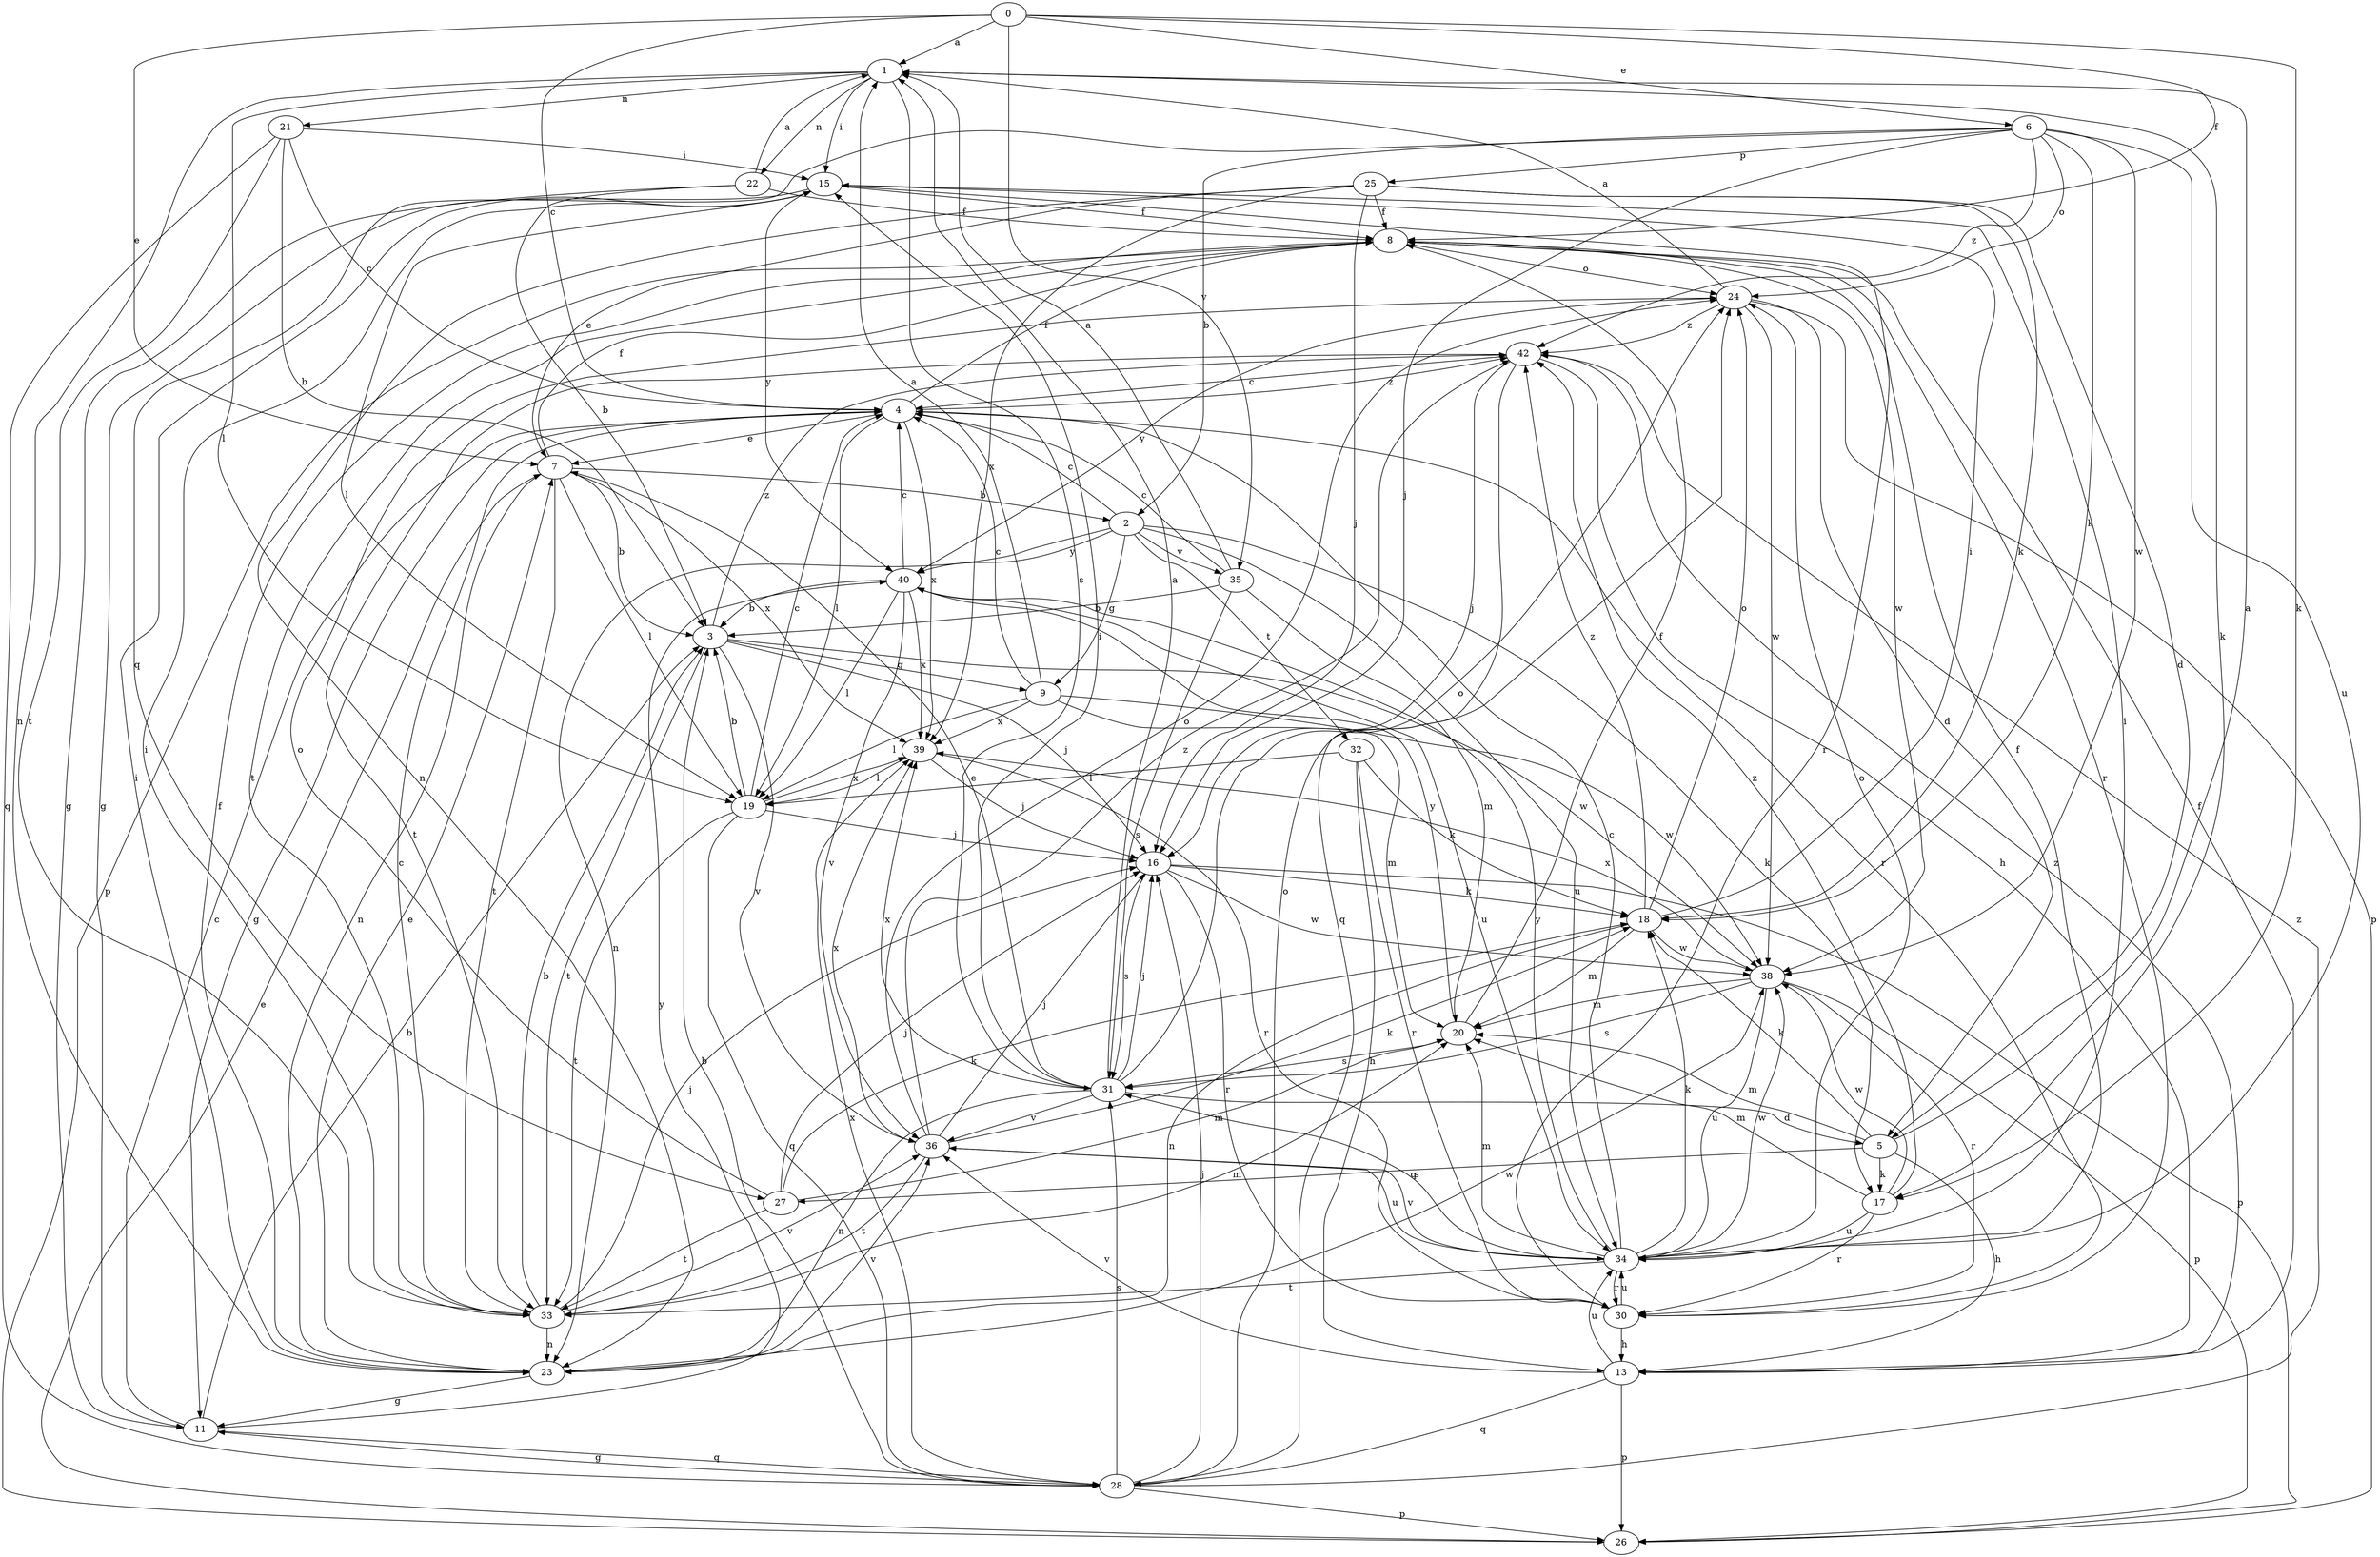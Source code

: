 strict digraph  {
0;
1;
2;
3;
4;
5;
6;
7;
8;
9;
11;
13;
15;
16;
17;
18;
19;
20;
21;
22;
23;
24;
25;
26;
27;
28;
30;
31;
32;
33;
34;
35;
36;
38;
39;
40;
42;
0 -> 1  [label=a];
0 -> 4  [label=c];
0 -> 6  [label=e];
0 -> 7  [label=e];
0 -> 8  [label=f];
0 -> 17  [label=k];
0 -> 35  [label=v];
1 -> 15  [label=i];
1 -> 17  [label=k];
1 -> 19  [label=l];
1 -> 21  [label=n];
1 -> 22  [label=n];
1 -> 23  [label=n];
1 -> 31  [label=s];
2 -> 4  [label=c];
2 -> 9  [label=g];
2 -> 17  [label=k];
2 -> 23  [label=n];
2 -> 32  [label=t];
2 -> 34  [label=u];
2 -> 35  [label=v];
2 -> 40  [label=y];
3 -> 9  [label=g];
3 -> 16  [label=j];
3 -> 33  [label=t];
3 -> 36  [label=v];
3 -> 38  [label=w];
3 -> 42  [label=z];
4 -> 7  [label=e];
4 -> 8  [label=f];
4 -> 11  [label=g];
4 -> 19  [label=l];
4 -> 30  [label=r];
4 -> 39  [label=x];
4 -> 42  [label=z];
5 -> 1  [label=a];
5 -> 13  [label=h];
5 -> 17  [label=k];
5 -> 18  [label=k];
5 -> 20  [label=m];
5 -> 27  [label=q];
6 -> 2  [label=b];
6 -> 16  [label=j];
6 -> 18  [label=k];
6 -> 24  [label=o];
6 -> 25  [label=p];
6 -> 27  [label=q];
6 -> 34  [label=u];
6 -> 38  [label=w];
6 -> 42  [label=z];
7 -> 2  [label=b];
7 -> 3  [label=b];
7 -> 8  [label=f];
7 -> 19  [label=l];
7 -> 23  [label=n];
7 -> 33  [label=t];
7 -> 39  [label=x];
8 -> 24  [label=o];
8 -> 26  [label=p];
8 -> 30  [label=r];
8 -> 33  [label=t];
8 -> 38  [label=w];
9 -> 1  [label=a];
9 -> 4  [label=c];
9 -> 19  [label=l];
9 -> 20  [label=m];
9 -> 38  [label=w];
9 -> 39  [label=x];
11 -> 3  [label=b];
11 -> 4  [label=c];
11 -> 28  [label=q];
11 -> 40  [label=y];
13 -> 8  [label=f];
13 -> 26  [label=p];
13 -> 28  [label=q];
13 -> 34  [label=u];
13 -> 36  [label=v];
13 -> 42  [label=z];
15 -> 8  [label=f];
15 -> 11  [label=g];
15 -> 19  [label=l];
15 -> 30  [label=r];
15 -> 40  [label=y];
16 -> 18  [label=k];
16 -> 26  [label=p];
16 -> 30  [label=r];
16 -> 31  [label=s];
16 -> 38  [label=w];
17 -> 20  [label=m];
17 -> 30  [label=r];
17 -> 34  [label=u];
17 -> 38  [label=w];
17 -> 42  [label=z];
18 -> 15  [label=i];
18 -> 20  [label=m];
18 -> 23  [label=n];
18 -> 24  [label=o];
18 -> 38  [label=w];
18 -> 42  [label=z];
19 -> 3  [label=b];
19 -> 4  [label=c];
19 -> 16  [label=j];
19 -> 28  [label=q];
19 -> 33  [label=t];
19 -> 39  [label=x];
20 -> 8  [label=f];
20 -> 31  [label=s];
20 -> 40  [label=y];
21 -> 3  [label=b];
21 -> 4  [label=c];
21 -> 15  [label=i];
21 -> 28  [label=q];
21 -> 33  [label=t];
22 -> 1  [label=a];
22 -> 3  [label=b];
22 -> 8  [label=f];
22 -> 11  [label=g];
23 -> 7  [label=e];
23 -> 8  [label=f];
23 -> 11  [label=g];
23 -> 15  [label=i];
23 -> 36  [label=v];
23 -> 38  [label=w];
24 -> 1  [label=a];
24 -> 5  [label=d];
24 -> 26  [label=p];
24 -> 38  [label=w];
24 -> 40  [label=y];
24 -> 42  [label=z];
25 -> 5  [label=d];
25 -> 7  [label=e];
25 -> 8  [label=f];
25 -> 16  [label=j];
25 -> 18  [label=k];
25 -> 23  [label=n];
25 -> 39  [label=x];
26 -> 7  [label=e];
27 -> 16  [label=j];
27 -> 18  [label=k];
27 -> 20  [label=m];
27 -> 24  [label=o];
27 -> 33  [label=t];
28 -> 3  [label=b];
28 -> 11  [label=g];
28 -> 16  [label=j];
28 -> 24  [label=o];
28 -> 26  [label=p];
28 -> 31  [label=s];
28 -> 39  [label=x];
28 -> 42  [label=z];
30 -> 13  [label=h];
30 -> 34  [label=u];
31 -> 1  [label=a];
31 -> 5  [label=d];
31 -> 7  [label=e];
31 -> 15  [label=i];
31 -> 16  [label=j];
31 -> 23  [label=n];
31 -> 24  [label=o];
31 -> 36  [label=v];
31 -> 39  [label=x];
32 -> 13  [label=h];
32 -> 18  [label=k];
32 -> 19  [label=l];
32 -> 30  [label=r];
33 -> 3  [label=b];
33 -> 4  [label=c];
33 -> 15  [label=i];
33 -> 16  [label=j];
33 -> 20  [label=m];
33 -> 23  [label=n];
33 -> 36  [label=v];
34 -> 4  [label=c];
34 -> 8  [label=f];
34 -> 15  [label=i];
34 -> 18  [label=k];
34 -> 20  [label=m];
34 -> 24  [label=o];
34 -> 30  [label=r];
34 -> 31  [label=s];
34 -> 33  [label=t];
34 -> 36  [label=v];
34 -> 38  [label=w];
34 -> 40  [label=y];
35 -> 1  [label=a];
35 -> 3  [label=b];
35 -> 4  [label=c];
35 -> 20  [label=m];
35 -> 31  [label=s];
36 -> 16  [label=j];
36 -> 18  [label=k];
36 -> 24  [label=o];
36 -> 33  [label=t];
36 -> 34  [label=u];
36 -> 39  [label=x];
36 -> 42  [label=z];
38 -> 20  [label=m];
38 -> 26  [label=p];
38 -> 30  [label=r];
38 -> 31  [label=s];
38 -> 34  [label=u];
38 -> 39  [label=x];
39 -> 16  [label=j];
39 -> 19  [label=l];
39 -> 30  [label=r];
40 -> 3  [label=b];
40 -> 4  [label=c];
40 -> 19  [label=l];
40 -> 34  [label=u];
40 -> 36  [label=v];
40 -> 39  [label=x];
42 -> 4  [label=c];
42 -> 13  [label=h];
42 -> 16  [label=j];
42 -> 28  [label=q];
42 -> 33  [label=t];
}
